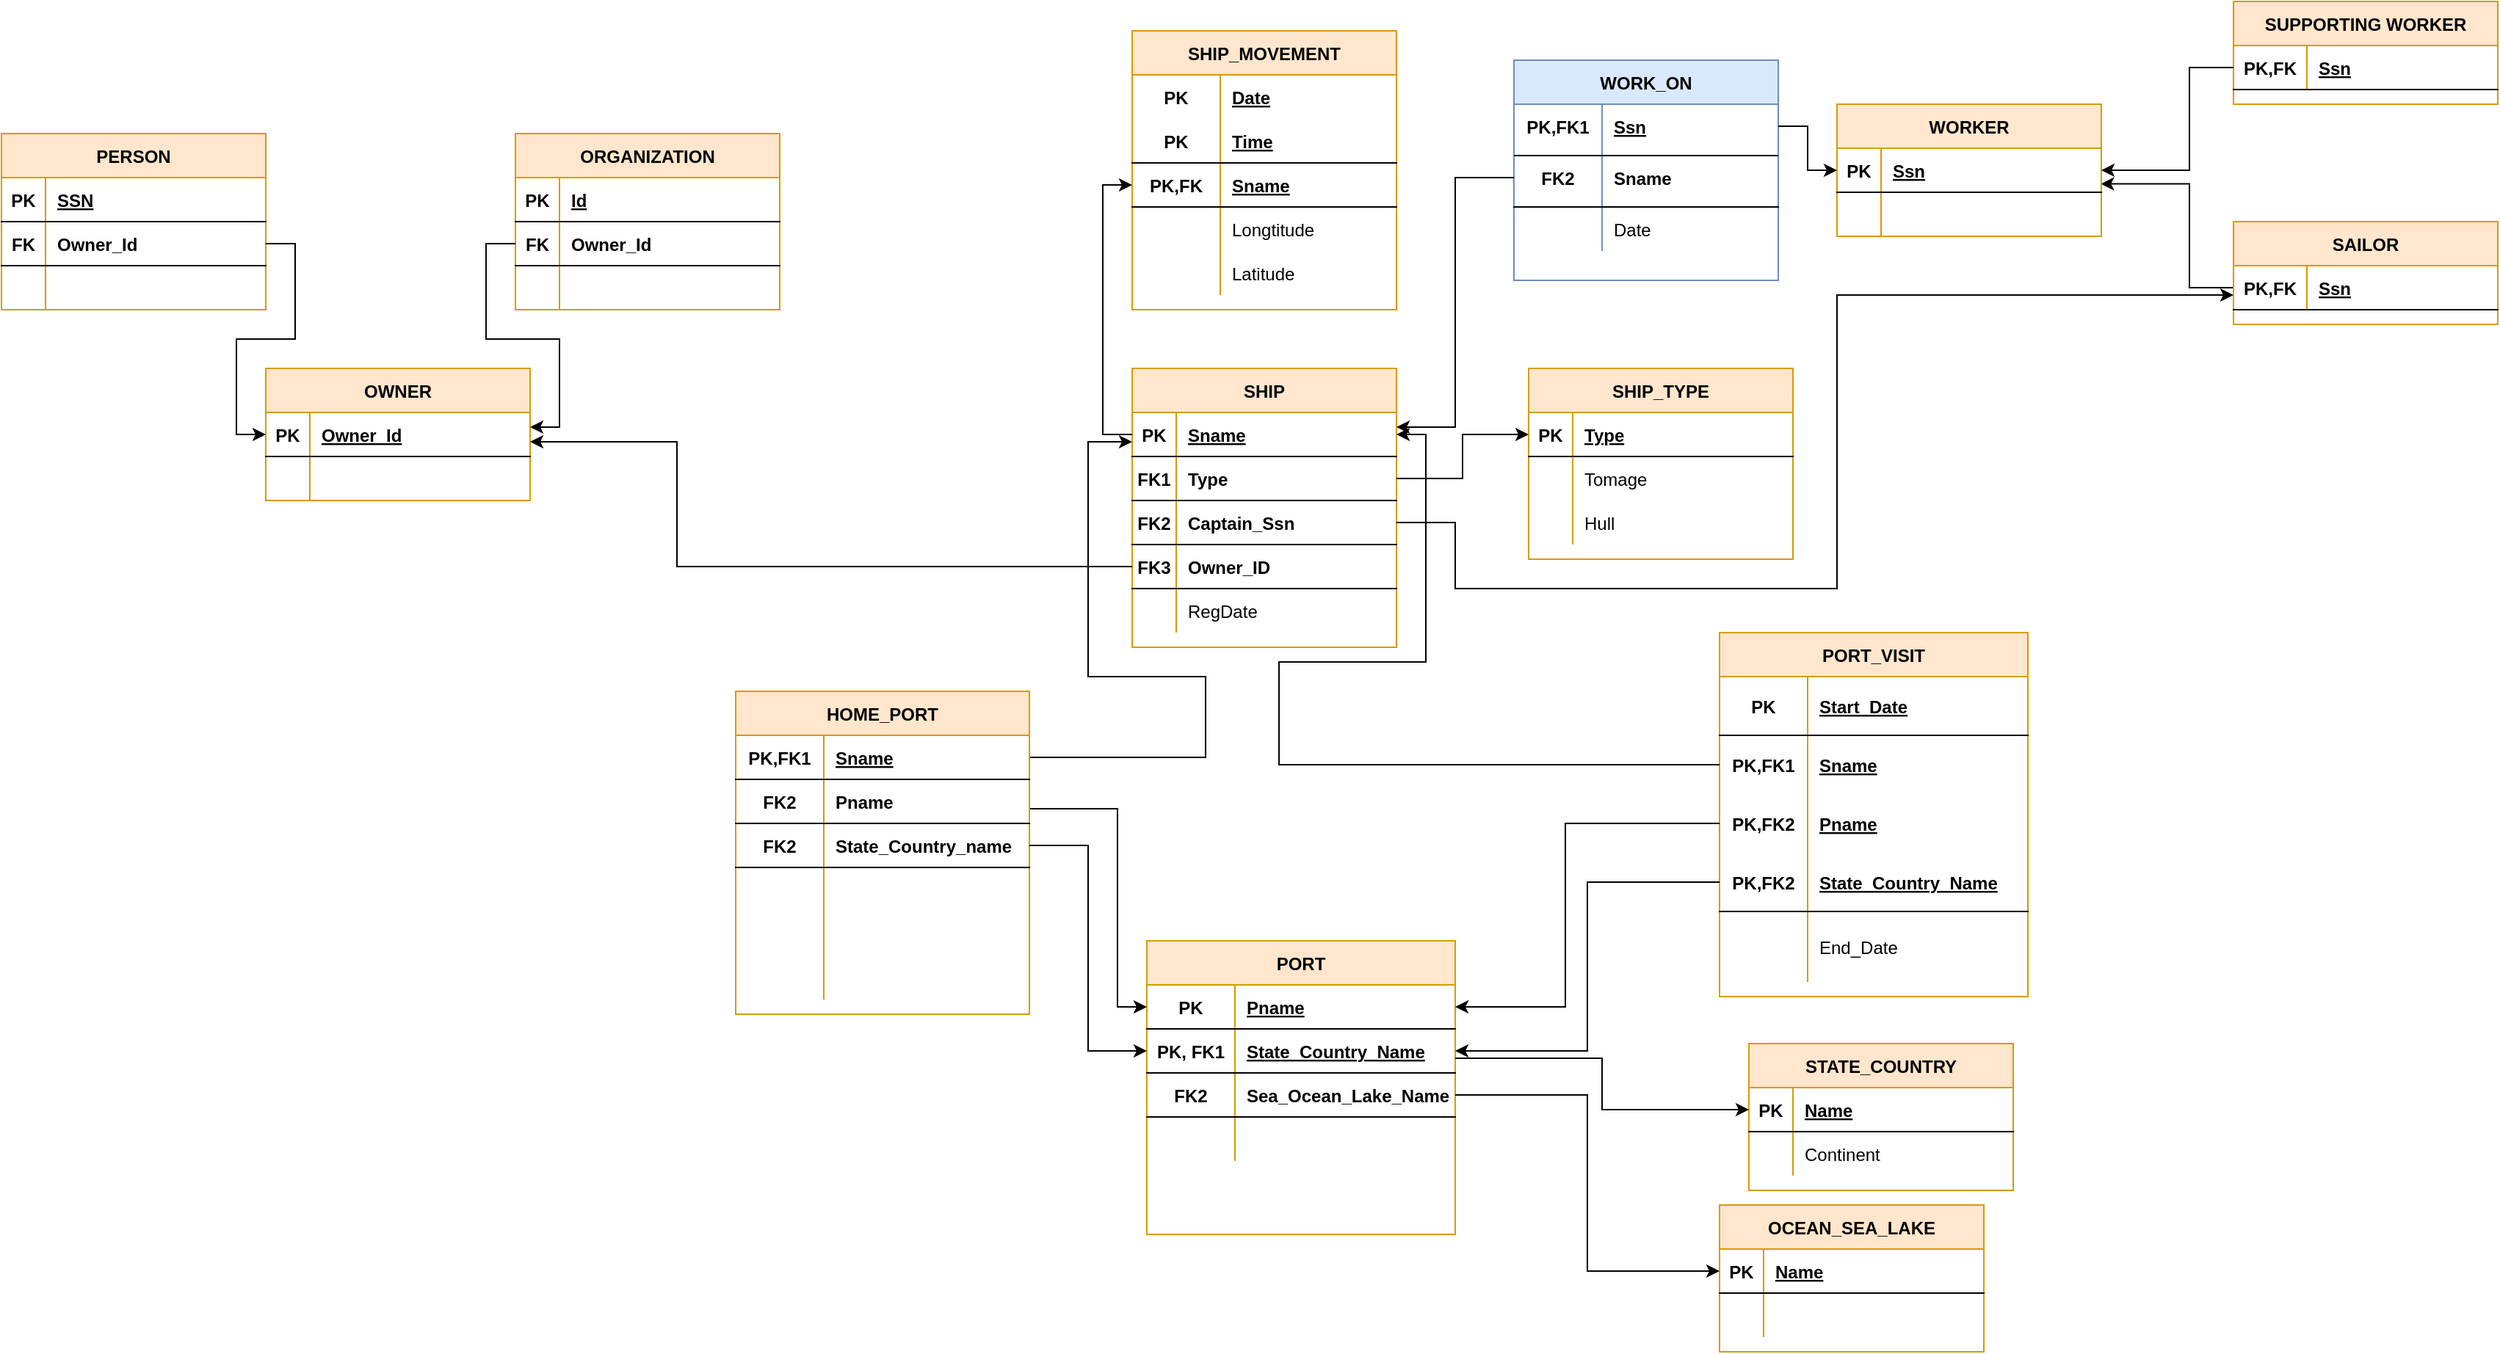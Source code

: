 <mxfile version="13.8.5" type="github"><diagram id="j_mO86L1QFFX1Vbh-4le" name="Page-1"><mxGraphModel dx="1240" dy="620" grid="1" gridSize="10" guides="1" tooltips="1" connect="1" arrows="1" fold="1" page="1" pageScale="1" pageWidth="850" pageHeight="1100" math="0" shadow="0"><root><mxCell id="0"/><mxCell id="1" parent="0"/><mxCell id="CV1WB34WiI57PPd_JMYw-1" value="PERSON" style="shape=table;startSize=30;container=1;collapsible=1;childLayout=tableLayout;fixedRows=1;rowLines=0;fontStyle=1;align=center;resizeLast=1;fillColor=#ffe6cc;strokeColor=#d79b00;" vertex="1" parent="1"><mxGeometry x="40" y="110" width="180" height="120" as="geometry"/></mxCell><mxCell id="CV1WB34WiI57PPd_JMYw-2" value="" style="shape=partialRectangle;collapsible=0;dropTarget=0;pointerEvents=0;fillColor=none;top=0;left=0;bottom=1;right=0;points=[[0,0.5],[1,0.5]];portConstraint=eastwest;" vertex="1" parent="CV1WB34WiI57PPd_JMYw-1"><mxGeometry y="30" width="180" height="30" as="geometry"/></mxCell><mxCell id="CV1WB34WiI57PPd_JMYw-3" value="PK" style="shape=partialRectangle;connectable=0;fillColor=none;top=0;left=0;bottom=0;right=0;fontStyle=1;overflow=hidden;" vertex="1" parent="CV1WB34WiI57PPd_JMYw-2"><mxGeometry width="30" height="30" as="geometry"/></mxCell><mxCell id="CV1WB34WiI57PPd_JMYw-4" value="SSN" style="shape=partialRectangle;connectable=0;fillColor=none;top=0;left=0;bottom=0;right=0;align=left;spacingLeft=6;fontStyle=5;overflow=hidden;" vertex="1" parent="CV1WB34WiI57PPd_JMYw-2"><mxGeometry x="30" width="150" height="30" as="geometry"/></mxCell><mxCell id="CV1WB34WiI57PPd_JMYw-5" value="" style="shape=partialRectangle;collapsible=0;dropTarget=0;pointerEvents=0;fillColor=none;top=0;left=0;bottom=1;right=0;points=[[0,0.5],[1,0.5]];portConstraint=eastwest;" vertex="1" parent="CV1WB34WiI57PPd_JMYw-1"><mxGeometry y="60" width="180" height="30" as="geometry"/></mxCell><mxCell id="CV1WB34WiI57PPd_JMYw-6" value="FK" style="shape=partialRectangle;connectable=0;fillColor=none;top=0;left=0;bottom=0;right=0;fontStyle=1;overflow=hidden;" vertex="1" parent="CV1WB34WiI57PPd_JMYw-5"><mxGeometry width="30" height="30" as="geometry"/></mxCell><mxCell id="CV1WB34WiI57PPd_JMYw-7" value="Owner_Id" style="shape=partialRectangle;connectable=0;fillColor=none;top=0;left=0;bottom=0;right=0;align=left;spacingLeft=6;fontStyle=1;overflow=hidden;" vertex="1" parent="CV1WB34WiI57PPd_JMYw-5"><mxGeometry x="30" width="150" height="30" as="geometry"/></mxCell><mxCell id="CV1WB34WiI57PPd_JMYw-8" value="" style="shape=partialRectangle;collapsible=0;dropTarget=0;pointerEvents=0;fillColor=none;top=0;left=0;bottom=0;right=0;points=[[0,0.5],[1,0.5]];portConstraint=eastwest;" vertex="1" parent="CV1WB34WiI57PPd_JMYw-1"><mxGeometry y="90" width="180" height="30" as="geometry"/></mxCell><mxCell id="CV1WB34WiI57PPd_JMYw-9" value="" style="shape=partialRectangle;connectable=0;fillColor=none;top=0;left=0;bottom=0;right=0;editable=1;overflow=hidden;" vertex="1" parent="CV1WB34WiI57PPd_JMYw-8"><mxGeometry width="30" height="30" as="geometry"/></mxCell><mxCell id="CV1WB34WiI57PPd_JMYw-10" value="" style="shape=partialRectangle;connectable=0;fillColor=none;top=0;left=0;bottom=0;right=0;align=left;spacingLeft=6;overflow=hidden;" vertex="1" parent="CV1WB34WiI57PPd_JMYw-8"><mxGeometry x="30" width="150" height="30" as="geometry"/></mxCell><mxCell id="CV1WB34WiI57PPd_JMYw-11" value="ORGANIZATION" style="shape=table;startSize=30;container=1;collapsible=1;childLayout=tableLayout;fixedRows=1;rowLines=0;fontStyle=1;align=center;resizeLast=1;fillColor=#ffe6cc;strokeColor=#d79b00;" vertex="1" parent="1"><mxGeometry x="390" y="110" width="180" height="120" as="geometry"/></mxCell><mxCell id="CV1WB34WiI57PPd_JMYw-12" value="" style="shape=partialRectangle;collapsible=0;dropTarget=0;pointerEvents=0;fillColor=none;top=0;left=0;bottom=1;right=0;points=[[0,0.5],[1,0.5]];portConstraint=eastwest;" vertex="1" parent="CV1WB34WiI57PPd_JMYw-11"><mxGeometry y="30" width="180" height="30" as="geometry"/></mxCell><mxCell id="CV1WB34WiI57PPd_JMYw-13" value="PK" style="shape=partialRectangle;connectable=0;fillColor=none;top=0;left=0;bottom=0;right=0;fontStyle=1;overflow=hidden;" vertex="1" parent="CV1WB34WiI57PPd_JMYw-12"><mxGeometry width="30" height="30" as="geometry"/></mxCell><mxCell id="CV1WB34WiI57PPd_JMYw-14" value="Id" style="shape=partialRectangle;connectable=0;fillColor=none;top=0;left=0;bottom=0;right=0;align=left;spacingLeft=6;fontStyle=5;overflow=hidden;" vertex="1" parent="CV1WB34WiI57PPd_JMYw-12"><mxGeometry x="30" width="150" height="30" as="geometry"/></mxCell><mxCell id="CV1WB34WiI57PPd_JMYw-15" value="" style="shape=partialRectangle;collapsible=0;dropTarget=0;pointerEvents=0;fillColor=none;top=0;left=0;bottom=1;right=0;points=[[0,0.5],[1,0.5]];portConstraint=eastwest;" vertex="1" parent="CV1WB34WiI57PPd_JMYw-11"><mxGeometry y="60" width="180" height="30" as="geometry"/></mxCell><mxCell id="CV1WB34WiI57PPd_JMYw-16" value="FK" style="shape=partialRectangle;connectable=0;fillColor=none;top=0;left=0;bottom=0;right=0;fontStyle=1;overflow=hidden;" vertex="1" parent="CV1WB34WiI57PPd_JMYw-15"><mxGeometry width="30" height="30" as="geometry"/></mxCell><mxCell id="CV1WB34WiI57PPd_JMYw-17" value="Owner_Id" style="shape=partialRectangle;connectable=0;fillColor=none;top=0;left=0;bottom=0;right=0;align=left;spacingLeft=6;fontStyle=1;overflow=hidden;" vertex="1" parent="CV1WB34WiI57PPd_JMYw-15"><mxGeometry x="30" width="150" height="30" as="geometry"/></mxCell><mxCell id="CV1WB34WiI57PPd_JMYw-18" value="" style="shape=partialRectangle;collapsible=0;dropTarget=0;pointerEvents=0;fillColor=none;top=0;left=0;bottom=0;right=0;points=[[0,0.5],[1,0.5]];portConstraint=eastwest;" vertex="1" parent="CV1WB34WiI57PPd_JMYw-11"><mxGeometry y="90" width="180" height="30" as="geometry"/></mxCell><mxCell id="CV1WB34WiI57PPd_JMYw-19" value="" style="shape=partialRectangle;connectable=0;fillColor=none;top=0;left=0;bottom=0;right=0;editable=1;overflow=hidden;" vertex="1" parent="CV1WB34WiI57PPd_JMYw-18"><mxGeometry width="30" height="30" as="geometry"/></mxCell><mxCell id="CV1WB34WiI57PPd_JMYw-20" value="" style="shape=partialRectangle;connectable=0;fillColor=none;top=0;left=0;bottom=0;right=0;align=left;spacingLeft=6;overflow=hidden;" vertex="1" parent="CV1WB34WiI57PPd_JMYw-18"><mxGeometry x="30" width="150" height="30" as="geometry"/></mxCell><mxCell id="CV1WB34WiI57PPd_JMYw-21" value="OWNER" style="shape=table;startSize=30;container=1;collapsible=1;childLayout=tableLayout;fixedRows=1;rowLines=0;fontStyle=1;align=center;resizeLast=1;fillColor=#ffe6cc;strokeColor=#d79b00;" vertex="1" parent="1"><mxGeometry x="220" y="270" width="180" height="90" as="geometry"><mxRectangle x="50" y="240" width="80" height="30" as="alternateBounds"/></mxGeometry></mxCell><mxCell id="CV1WB34WiI57PPd_JMYw-22" value="" style="shape=partialRectangle;collapsible=0;dropTarget=0;pointerEvents=0;fillColor=none;top=0;left=0;bottom=1;right=0;points=[[0,0.5],[1,0.5]];portConstraint=eastwest;" vertex="1" parent="CV1WB34WiI57PPd_JMYw-21"><mxGeometry y="30" width="180" height="30" as="geometry"/></mxCell><mxCell id="CV1WB34WiI57PPd_JMYw-23" value="PK" style="shape=partialRectangle;connectable=0;fillColor=none;top=0;left=0;bottom=0;right=0;fontStyle=1;overflow=hidden;" vertex="1" parent="CV1WB34WiI57PPd_JMYw-22"><mxGeometry width="30" height="30" as="geometry"/></mxCell><mxCell id="CV1WB34WiI57PPd_JMYw-24" value="Owner_Id" style="shape=partialRectangle;connectable=0;fillColor=none;top=0;left=0;bottom=0;right=0;align=left;spacingLeft=6;fontStyle=5;overflow=hidden;" vertex="1" parent="CV1WB34WiI57PPd_JMYw-22"><mxGeometry x="30" width="150" height="30" as="geometry"/></mxCell><mxCell id="CV1WB34WiI57PPd_JMYw-25" value="" style="shape=partialRectangle;collapsible=0;dropTarget=0;pointerEvents=0;fillColor=none;top=0;left=0;bottom=0;right=0;points=[[0,0.5],[1,0.5]];portConstraint=eastwest;" vertex="1" parent="CV1WB34WiI57PPd_JMYw-21"><mxGeometry y="60" width="180" height="30" as="geometry"/></mxCell><mxCell id="CV1WB34WiI57PPd_JMYw-26" value="" style="shape=partialRectangle;connectable=0;fillColor=none;top=0;left=0;bottom=0;right=0;editable=1;overflow=hidden;" vertex="1" parent="CV1WB34WiI57PPd_JMYw-25"><mxGeometry width="30" height="30" as="geometry"/></mxCell><mxCell id="CV1WB34WiI57PPd_JMYw-27" value="" style="shape=partialRectangle;connectable=0;fillColor=none;top=0;left=0;bottom=0;right=0;align=left;spacingLeft=6;overflow=hidden;" vertex="1" parent="CV1WB34WiI57PPd_JMYw-25"><mxGeometry x="30" width="150" height="30" as="geometry"/></mxCell><mxCell id="CV1WB34WiI57PPd_JMYw-38" value="SHIP" style="shape=table;startSize=30;container=1;collapsible=1;childLayout=tableLayout;fixedRows=1;rowLines=0;fontStyle=1;align=center;resizeLast=1;strokeColor=#d79b00;fillColor=#ffe6cc;" vertex="1" parent="1"><mxGeometry x="810" y="270" width="180" height="190" as="geometry"/></mxCell><mxCell id="CV1WB34WiI57PPd_JMYw-39" value="" style="shape=partialRectangle;collapsible=0;dropTarget=0;pointerEvents=0;fillColor=none;top=0;left=0;bottom=1;right=0;points=[[0,0.5],[1,0.5]];portConstraint=eastwest;" vertex="1" parent="CV1WB34WiI57PPd_JMYw-38"><mxGeometry y="30" width="180" height="30" as="geometry"/></mxCell><mxCell id="CV1WB34WiI57PPd_JMYw-40" value="PK" style="shape=partialRectangle;connectable=0;fillColor=none;top=0;left=0;bottom=0;right=0;fontStyle=1;overflow=hidden;" vertex="1" parent="CV1WB34WiI57PPd_JMYw-39"><mxGeometry width="30" height="30" as="geometry"/></mxCell><mxCell id="CV1WB34WiI57PPd_JMYw-41" value="Sname" style="shape=partialRectangle;connectable=0;fillColor=none;top=0;left=0;bottom=0;right=0;align=left;spacingLeft=6;fontStyle=5;overflow=hidden;" vertex="1" parent="CV1WB34WiI57PPd_JMYw-39"><mxGeometry x="30" width="150" height="30" as="geometry"/></mxCell><mxCell id="CV1WB34WiI57PPd_JMYw-42" value="" style="shape=partialRectangle;collapsible=0;dropTarget=0;pointerEvents=0;fillColor=none;top=0;left=0;bottom=1;right=0;points=[[0,0.5],[1,0.5]];portConstraint=eastwest;" vertex="1" parent="CV1WB34WiI57PPd_JMYw-38"><mxGeometry y="60" width="180" height="30" as="geometry"/></mxCell><mxCell id="CV1WB34WiI57PPd_JMYw-43" value="FK1" style="shape=partialRectangle;connectable=0;fillColor=none;top=0;left=0;bottom=0;right=0;fontStyle=1;overflow=hidden;" vertex="1" parent="CV1WB34WiI57PPd_JMYw-42"><mxGeometry width="30" height="30" as="geometry"/></mxCell><mxCell id="CV1WB34WiI57PPd_JMYw-44" value="Type" style="shape=partialRectangle;connectable=0;fillColor=none;top=0;left=0;bottom=0;right=0;align=left;spacingLeft=6;fontStyle=1;overflow=hidden;" vertex="1" parent="CV1WB34WiI57PPd_JMYw-42"><mxGeometry x="30" width="150" height="30" as="geometry"/></mxCell><mxCell id="CV1WB34WiI57PPd_JMYw-45" value="" style="shape=partialRectangle;collapsible=0;dropTarget=0;pointerEvents=0;fillColor=none;top=0;left=0;bottom=1;right=0;points=[[0,0.5],[1,0.5]];portConstraint=eastwest;" vertex="1" parent="CV1WB34WiI57PPd_JMYw-38"><mxGeometry y="90" width="180" height="30" as="geometry"/></mxCell><mxCell id="CV1WB34WiI57PPd_JMYw-46" value="FK2" style="shape=partialRectangle;connectable=0;fillColor=none;top=0;left=0;bottom=0;right=0;fontStyle=1;overflow=hidden;" vertex="1" parent="CV1WB34WiI57PPd_JMYw-45"><mxGeometry width="30" height="30" as="geometry"/></mxCell><mxCell id="CV1WB34WiI57PPd_JMYw-47" value="Captain_Ssn" style="shape=partialRectangle;connectable=0;fillColor=none;top=0;left=0;bottom=0;right=0;align=left;spacingLeft=6;fontStyle=1;overflow=hidden;" vertex="1" parent="CV1WB34WiI57PPd_JMYw-45"><mxGeometry x="30" width="150" height="30" as="geometry"/></mxCell><mxCell id="CV1WB34WiI57PPd_JMYw-186" value="" style="shape=partialRectangle;collapsible=0;dropTarget=0;pointerEvents=0;fillColor=none;top=0;left=0;bottom=1;right=0;points=[[0,0.5],[1,0.5]];portConstraint=eastwest;" vertex="1" parent="CV1WB34WiI57PPd_JMYw-38"><mxGeometry y="120" width="180" height="30" as="geometry"/></mxCell><mxCell id="CV1WB34WiI57PPd_JMYw-187" value="FK3" style="shape=partialRectangle;connectable=0;fillColor=none;top=0;left=0;bottom=0;right=0;fontStyle=1;overflow=hidden;" vertex="1" parent="CV1WB34WiI57PPd_JMYw-186"><mxGeometry width="30" height="30" as="geometry"/></mxCell><mxCell id="CV1WB34WiI57PPd_JMYw-188" value="Owner_ID" style="shape=partialRectangle;connectable=0;fillColor=none;top=0;left=0;bottom=0;right=0;align=left;spacingLeft=6;fontStyle=1;overflow=hidden;" vertex="1" parent="CV1WB34WiI57PPd_JMYw-186"><mxGeometry x="30" width="150" height="30" as="geometry"/></mxCell><mxCell id="CV1WB34WiI57PPd_JMYw-35" value="" style="shape=partialRectangle;collapsible=0;dropTarget=0;pointerEvents=0;fillColor=none;top=0;left=0;bottom=0;right=0;points=[[0,0.5],[1,0.5]];portConstraint=eastwest;" vertex="1" parent="CV1WB34WiI57PPd_JMYw-38"><mxGeometry y="150" width="180" height="30" as="geometry"/></mxCell><mxCell id="CV1WB34WiI57PPd_JMYw-36" value="" style="shape=partialRectangle;connectable=0;fillColor=none;top=0;left=0;bottom=0;right=0;editable=1;overflow=hidden;" vertex="1" parent="CV1WB34WiI57PPd_JMYw-35"><mxGeometry width="30" height="30" as="geometry"/></mxCell><mxCell id="CV1WB34WiI57PPd_JMYw-37" value="RegDate" style="shape=partialRectangle;connectable=0;fillColor=none;top=0;left=0;bottom=0;right=0;align=left;spacingLeft=6;overflow=hidden;" vertex="1" parent="CV1WB34WiI57PPd_JMYw-35"><mxGeometry x="30" width="150" height="30" as="geometry"/></mxCell><mxCell id="CV1WB34WiI57PPd_JMYw-51" value="SHIP_MOVEMENT" style="shape=table;startSize=30;container=1;collapsible=1;childLayout=tableLayout;fixedRows=1;rowLines=0;fontStyle=1;align=center;resizeLast=1;strokeColor=#d79b00;fillColor=#ffe6cc;" vertex="1" parent="1"><mxGeometry x="810" y="40" width="180" height="190" as="geometry"/></mxCell><mxCell id="CV1WB34WiI57PPd_JMYw-52" value="" style="shape=partialRectangle;collapsible=0;dropTarget=0;pointerEvents=0;fillColor=none;top=0;left=0;bottom=0;right=0;points=[[0,0.5],[1,0.5]];portConstraint=eastwest;" vertex="1" parent="CV1WB34WiI57PPd_JMYw-51"><mxGeometry y="30" width="180" height="30" as="geometry"/></mxCell><mxCell id="CV1WB34WiI57PPd_JMYw-53" value="PK" style="shape=partialRectangle;connectable=0;fillColor=none;top=0;left=0;bottom=0;right=0;fontStyle=1;overflow=hidden;" vertex="1" parent="CV1WB34WiI57PPd_JMYw-52"><mxGeometry width="60" height="30" as="geometry"/></mxCell><mxCell id="CV1WB34WiI57PPd_JMYw-54" value="Date" style="shape=partialRectangle;connectable=0;fillColor=none;top=0;left=0;bottom=0;right=0;align=left;spacingLeft=6;fontStyle=5;overflow=hidden;" vertex="1" parent="CV1WB34WiI57PPd_JMYw-52"><mxGeometry x="60" width="120" height="30" as="geometry"/></mxCell><mxCell id="CV1WB34WiI57PPd_JMYw-55" value="" style="shape=partialRectangle;collapsible=0;dropTarget=0;pointerEvents=0;fillColor=none;top=0;left=0;bottom=1;right=0;points=[[0,0.5],[1,0.5]];portConstraint=eastwest;" vertex="1" parent="CV1WB34WiI57PPd_JMYw-51"><mxGeometry y="60" width="180" height="30" as="geometry"/></mxCell><mxCell id="CV1WB34WiI57PPd_JMYw-56" value="PK" style="shape=partialRectangle;connectable=0;fillColor=none;top=0;left=0;bottom=0;right=0;fontStyle=1;overflow=hidden;" vertex="1" parent="CV1WB34WiI57PPd_JMYw-55"><mxGeometry width="60" height="30" as="geometry"/></mxCell><mxCell id="CV1WB34WiI57PPd_JMYw-57" value="Time" style="shape=partialRectangle;connectable=0;fillColor=none;top=0;left=0;bottom=0;right=0;align=left;spacingLeft=6;fontStyle=5;overflow=hidden;" vertex="1" parent="CV1WB34WiI57PPd_JMYw-55"><mxGeometry x="60" width="120" height="30" as="geometry"/></mxCell><mxCell id="CV1WB34WiI57PPd_JMYw-178" value="" style="shape=partialRectangle;collapsible=0;dropTarget=0;pointerEvents=0;fillColor=none;top=0;left=0;bottom=1;right=0;points=[[0,0.5],[1,0.5]];portConstraint=eastwest;" vertex="1" parent="CV1WB34WiI57PPd_JMYw-51"><mxGeometry y="90" width="180" height="30" as="geometry"/></mxCell><mxCell id="CV1WB34WiI57PPd_JMYw-179" value="PK,FK" style="shape=partialRectangle;connectable=0;fillColor=none;top=0;left=0;bottom=0;right=0;fontStyle=1;overflow=hidden;" vertex="1" parent="CV1WB34WiI57PPd_JMYw-178"><mxGeometry width="60" height="30" as="geometry"/></mxCell><mxCell id="CV1WB34WiI57PPd_JMYw-180" value="Sname" style="shape=partialRectangle;connectable=0;fillColor=none;top=0;left=0;bottom=0;right=0;align=left;spacingLeft=6;fontStyle=5;overflow=hidden;" vertex="1" parent="CV1WB34WiI57PPd_JMYw-178"><mxGeometry x="60" width="120" height="30" as="geometry"/></mxCell><mxCell id="CV1WB34WiI57PPd_JMYw-58" value="" style="shape=partialRectangle;collapsible=0;dropTarget=0;pointerEvents=0;fillColor=none;top=0;left=0;bottom=0;right=0;points=[[0,0.5],[1,0.5]];portConstraint=eastwest;" vertex="1" parent="CV1WB34WiI57PPd_JMYw-51"><mxGeometry y="120" width="180" height="30" as="geometry"/></mxCell><mxCell id="CV1WB34WiI57PPd_JMYw-59" value="" style="shape=partialRectangle;connectable=0;fillColor=none;top=0;left=0;bottom=0;right=0;editable=1;overflow=hidden;" vertex="1" parent="CV1WB34WiI57PPd_JMYw-58"><mxGeometry width="60" height="30" as="geometry"/></mxCell><mxCell id="CV1WB34WiI57PPd_JMYw-60" value="Longtitude" style="shape=partialRectangle;connectable=0;fillColor=none;top=0;left=0;bottom=0;right=0;align=left;spacingLeft=6;overflow=hidden;" vertex="1" parent="CV1WB34WiI57PPd_JMYw-58"><mxGeometry x="60" width="120" height="30" as="geometry"/></mxCell><mxCell id="CV1WB34WiI57PPd_JMYw-61" value="" style="shape=partialRectangle;collapsible=0;dropTarget=0;pointerEvents=0;fillColor=none;top=0;left=0;bottom=0;right=0;points=[[0,0.5],[1,0.5]];portConstraint=eastwest;" vertex="1" parent="CV1WB34WiI57PPd_JMYw-51"><mxGeometry y="150" width="180" height="30" as="geometry"/></mxCell><mxCell id="CV1WB34WiI57PPd_JMYw-62" value="" style="shape=partialRectangle;connectable=0;fillColor=none;top=0;left=0;bottom=0;right=0;editable=1;overflow=hidden;" vertex="1" parent="CV1WB34WiI57PPd_JMYw-61"><mxGeometry width="60" height="30" as="geometry"/></mxCell><mxCell id="CV1WB34WiI57PPd_JMYw-63" value="Latitude" style="shape=partialRectangle;connectable=0;fillColor=none;top=0;left=0;bottom=0;right=0;align=left;spacingLeft=6;overflow=hidden;" vertex="1" parent="CV1WB34WiI57PPd_JMYw-61"><mxGeometry x="60" width="120" height="30" as="geometry"/></mxCell><mxCell id="CV1WB34WiI57PPd_JMYw-64" value="WORK_ON" style="shape=table;startSize=30;container=1;collapsible=1;childLayout=tableLayout;fixedRows=1;rowLines=0;fontStyle=1;align=center;resizeLast=1;strokeColor=#6c8ebf;fillColor=#dae8fc;" vertex="1" parent="1"><mxGeometry x="1070" y="60" width="180" height="150" as="geometry"/></mxCell><mxCell id="CV1WB34WiI57PPd_JMYw-65" value="" style="shape=partialRectangle;collapsible=0;dropTarget=0;pointerEvents=0;fillColor=none;top=0;left=0;bottom=0;right=0;points=[[0,0.5],[1,0.5]];portConstraint=eastwest;" vertex="1" parent="CV1WB34WiI57PPd_JMYw-64"><mxGeometry y="30" width="180" height="30" as="geometry"/></mxCell><mxCell id="CV1WB34WiI57PPd_JMYw-66" value="PK,FK1" style="shape=partialRectangle;connectable=0;fillColor=none;top=0;left=0;bottom=0;right=0;fontStyle=1;overflow=hidden;" vertex="1" parent="CV1WB34WiI57PPd_JMYw-65"><mxGeometry width="60" height="30" as="geometry"/></mxCell><mxCell id="CV1WB34WiI57PPd_JMYw-67" value="Ssn" style="shape=partialRectangle;connectable=0;fillColor=none;top=0;left=0;bottom=0;right=0;align=left;spacingLeft=6;fontStyle=5;overflow=hidden;" vertex="1" parent="CV1WB34WiI57PPd_JMYw-65"><mxGeometry x="60" width="120" height="30" as="geometry"/></mxCell><mxCell id="CV1WB34WiI57PPd_JMYw-68" value="" style="shape=partialRectangle;collapsible=0;dropTarget=0;pointerEvents=0;fillColor=none;top=0;left=0;bottom=1;right=0;points=[[0,0.5],[1,0.5]];portConstraint=eastwest;" vertex="1" parent="CV1WB34WiI57PPd_JMYw-64"><mxGeometry y="60" width="180" height="40" as="geometry"/></mxCell><mxCell id="CV1WB34WiI57PPd_JMYw-69" value="FK2" style="shape=partialRectangle;connectable=0;fillColor=none;top=0;left=0;bottom=0;right=0;fontStyle=1;overflow=hidden;" vertex="1" parent="CV1WB34WiI57PPd_JMYw-68"><mxGeometry width="60" height="40" as="geometry"/></mxCell><mxCell id="CV1WB34WiI57PPd_JMYw-70" value="Sname" style="shape=partialRectangle;connectable=0;fillColor=none;top=0;left=0;bottom=0;right=0;align=left;spacingLeft=6;fontStyle=1;overflow=hidden;" vertex="1" parent="CV1WB34WiI57PPd_JMYw-68"><mxGeometry x="60" width="120" height="40" as="geometry"/></mxCell><mxCell id="CV1WB34WiI57PPd_JMYw-71" value="" style="shape=partialRectangle;collapsible=0;dropTarget=0;pointerEvents=0;fillColor=none;top=0;left=0;bottom=0;right=0;points=[[0,0.5],[1,0.5]];portConstraint=eastwest;" vertex="1" parent="CV1WB34WiI57PPd_JMYw-64"><mxGeometry y="100" width="180" height="30" as="geometry"/></mxCell><mxCell id="CV1WB34WiI57PPd_JMYw-72" value="" style="shape=partialRectangle;connectable=0;fillColor=none;top=0;left=0;bottom=0;right=0;editable=1;overflow=hidden;" vertex="1" parent="CV1WB34WiI57PPd_JMYw-71"><mxGeometry width="60" height="30" as="geometry"/></mxCell><mxCell id="CV1WB34WiI57PPd_JMYw-73" value="Date" style="shape=partialRectangle;connectable=0;fillColor=none;top=0;left=0;bottom=0;right=0;align=left;spacingLeft=6;overflow=hidden;" vertex="1" parent="CV1WB34WiI57PPd_JMYw-71"><mxGeometry x="60" width="120" height="30" as="geometry"/></mxCell><mxCell id="CV1WB34WiI57PPd_JMYw-91" value="SHIP_TYPE" style="shape=table;startSize=30;container=1;collapsible=1;childLayout=tableLayout;fixedRows=1;rowLines=0;fontStyle=1;align=center;resizeLast=1;strokeColor=#d79b00;fillColor=#ffe6cc;" vertex="1" parent="1"><mxGeometry x="1080" y="270" width="180" height="130" as="geometry"/></mxCell><mxCell id="CV1WB34WiI57PPd_JMYw-92" value="" style="shape=partialRectangle;collapsible=0;dropTarget=0;pointerEvents=0;fillColor=none;top=0;left=0;bottom=1;right=0;points=[[0,0.5],[1,0.5]];portConstraint=eastwest;" vertex="1" parent="CV1WB34WiI57PPd_JMYw-91"><mxGeometry y="30" width="180" height="30" as="geometry"/></mxCell><mxCell id="CV1WB34WiI57PPd_JMYw-93" value="PK" style="shape=partialRectangle;connectable=0;fillColor=none;top=0;left=0;bottom=0;right=0;fontStyle=1;overflow=hidden;" vertex="1" parent="CV1WB34WiI57PPd_JMYw-92"><mxGeometry width="30" height="30" as="geometry"/></mxCell><mxCell id="CV1WB34WiI57PPd_JMYw-94" value="Type" style="shape=partialRectangle;connectable=0;fillColor=none;top=0;left=0;bottom=0;right=0;align=left;spacingLeft=6;fontStyle=5;overflow=hidden;" vertex="1" parent="CV1WB34WiI57PPd_JMYw-92"><mxGeometry x="30" width="150" height="30" as="geometry"/></mxCell><mxCell id="CV1WB34WiI57PPd_JMYw-95" value="" style="shape=partialRectangle;collapsible=0;dropTarget=0;pointerEvents=0;fillColor=none;top=0;left=0;bottom=0;right=0;points=[[0,0.5],[1,0.5]];portConstraint=eastwest;" vertex="1" parent="CV1WB34WiI57PPd_JMYw-91"><mxGeometry y="60" width="180" height="30" as="geometry"/></mxCell><mxCell id="CV1WB34WiI57PPd_JMYw-96" value="" style="shape=partialRectangle;connectable=0;fillColor=none;top=0;left=0;bottom=0;right=0;editable=1;overflow=hidden;" vertex="1" parent="CV1WB34WiI57PPd_JMYw-95"><mxGeometry width="30" height="30" as="geometry"/></mxCell><mxCell id="CV1WB34WiI57PPd_JMYw-97" value="Tomage" style="shape=partialRectangle;connectable=0;fillColor=none;top=0;left=0;bottom=0;right=0;align=left;spacingLeft=6;overflow=hidden;" vertex="1" parent="CV1WB34WiI57PPd_JMYw-95"><mxGeometry x="30" width="150" height="30" as="geometry"/></mxCell><mxCell id="CV1WB34WiI57PPd_JMYw-98" value="" style="shape=partialRectangle;collapsible=0;dropTarget=0;pointerEvents=0;fillColor=none;top=0;left=0;bottom=0;right=0;points=[[0,0.5],[1,0.5]];portConstraint=eastwest;" vertex="1" parent="CV1WB34WiI57PPd_JMYw-91"><mxGeometry y="90" width="180" height="30" as="geometry"/></mxCell><mxCell id="CV1WB34WiI57PPd_JMYw-99" value="" style="shape=partialRectangle;connectable=0;fillColor=none;top=0;left=0;bottom=0;right=0;editable=1;overflow=hidden;" vertex="1" parent="CV1WB34WiI57PPd_JMYw-98"><mxGeometry width="30" height="30" as="geometry"/></mxCell><mxCell id="CV1WB34WiI57PPd_JMYw-100" value="Hull" style="shape=partialRectangle;connectable=0;fillColor=none;top=0;left=0;bottom=0;right=0;align=left;spacingLeft=6;overflow=hidden;" vertex="1" parent="CV1WB34WiI57PPd_JMYw-98"><mxGeometry x="30" width="150" height="30" as="geometry"/></mxCell><mxCell id="CV1WB34WiI57PPd_JMYw-101" value="SUPPORTING WORKER" style="shape=table;startSize=30;container=1;collapsible=1;childLayout=tableLayout;fixedRows=1;rowLines=0;fontStyle=1;align=center;resizeLast=1;strokeColor=#d79b00;fillColor=#ffe6cc;" vertex="1" parent="1"><mxGeometry x="1560" y="20" width="180" height="70" as="geometry"/></mxCell><mxCell id="CV1WB34WiI57PPd_JMYw-102" value="" style="shape=partialRectangle;collapsible=0;dropTarget=0;pointerEvents=0;fillColor=none;top=0;left=0;bottom=1;right=0;points=[[0,0.5],[1,0.5]];portConstraint=eastwest;" vertex="1" parent="CV1WB34WiI57PPd_JMYw-101"><mxGeometry y="30" width="180" height="30" as="geometry"/></mxCell><mxCell id="CV1WB34WiI57PPd_JMYw-103" value="PK,FK" style="shape=partialRectangle;connectable=0;fillColor=none;top=0;left=0;bottom=0;right=0;fontStyle=1;overflow=hidden;" vertex="1" parent="CV1WB34WiI57PPd_JMYw-102"><mxGeometry width="50" height="30" as="geometry"/></mxCell><mxCell id="CV1WB34WiI57PPd_JMYw-104" value="Ssn" style="shape=partialRectangle;connectable=0;fillColor=none;top=0;left=0;bottom=0;right=0;align=left;spacingLeft=6;fontStyle=5;overflow=hidden;" vertex="1" parent="CV1WB34WiI57PPd_JMYw-102"><mxGeometry x="50" width="130" height="30" as="geometry"/></mxCell><mxCell id="CV1WB34WiI57PPd_JMYw-105" value="PORT" style="shape=table;startSize=30;container=1;collapsible=1;childLayout=tableLayout;fixedRows=1;rowLines=0;fontStyle=1;align=center;resizeLast=1;strokeColor=#d79b00;fillColor=#ffe6cc;" vertex="1" parent="1"><mxGeometry x="820" y="660" width="210" height="200" as="geometry"/></mxCell><mxCell id="CV1WB34WiI57PPd_JMYw-106" value="" style="shape=partialRectangle;collapsible=0;dropTarget=0;pointerEvents=0;fillColor=none;top=0;left=0;bottom=1;right=0;points=[[0,0.5],[1,0.5]];portConstraint=eastwest;" vertex="1" parent="CV1WB34WiI57PPd_JMYw-105"><mxGeometry y="30" width="210" height="30" as="geometry"/></mxCell><mxCell id="CV1WB34WiI57PPd_JMYw-107" value="PK" style="shape=partialRectangle;connectable=0;fillColor=none;top=0;left=0;bottom=0;right=0;fontStyle=1;overflow=hidden;" vertex="1" parent="CV1WB34WiI57PPd_JMYw-106"><mxGeometry width="60" height="30" as="geometry"/></mxCell><mxCell id="CV1WB34WiI57PPd_JMYw-108" value="Pname" style="shape=partialRectangle;connectable=0;fillColor=none;top=0;left=0;bottom=0;right=0;align=left;spacingLeft=6;fontStyle=5;overflow=hidden;" vertex="1" parent="CV1WB34WiI57PPd_JMYw-106"><mxGeometry x="60" width="150" height="30" as="geometry"/></mxCell><mxCell id="CV1WB34WiI57PPd_JMYw-109" value="" style="shape=partialRectangle;collapsible=0;dropTarget=0;pointerEvents=0;fillColor=none;top=0;left=0;bottom=1;right=0;points=[[0,0.5],[1,0.5]];portConstraint=eastwest;" vertex="1" parent="CV1WB34WiI57PPd_JMYw-105"><mxGeometry y="60" width="210" height="30" as="geometry"/></mxCell><mxCell id="CV1WB34WiI57PPd_JMYw-110" value="PK, FK1" style="shape=partialRectangle;connectable=0;fillColor=none;top=0;left=0;bottom=0;right=0;fontStyle=1;overflow=hidden;" vertex="1" parent="CV1WB34WiI57PPd_JMYw-109"><mxGeometry width="60" height="30" as="geometry"/></mxCell><mxCell id="CV1WB34WiI57PPd_JMYw-111" value="State_Country_Name" style="shape=partialRectangle;connectable=0;fillColor=none;top=0;left=0;bottom=0;right=0;align=left;spacingLeft=6;fontStyle=5;overflow=hidden;" vertex="1" parent="CV1WB34WiI57PPd_JMYw-109"><mxGeometry x="60" width="150" height="30" as="geometry"/></mxCell><mxCell id="CV1WB34WiI57PPd_JMYw-112" value="" style="shape=partialRectangle;collapsible=0;dropTarget=0;pointerEvents=0;fillColor=none;top=0;left=0;bottom=1;right=0;points=[[0,0.5],[1,0.5]];portConstraint=eastwest;" vertex="1" parent="CV1WB34WiI57PPd_JMYw-105"><mxGeometry y="90" width="210" height="30" as="geometry"/></mxCell><mxCell id="CV1WB34WiI57PPd_JMYw-113" value="FK2" style="shape=partialRectangle;connectable=0;fillColor=none;top=0;left=0;bottom=0;right=0;fontStyle=1;overflow=hidden;" vertex="1" parent="CV1WB34WiI57PPd_JMYw-112"><mxGeometry width="60" height="30" as="geometry"/></mxCell><mxCell id="CV1WB34WiI57PPd_JMYw-114" value="Sea_Ocean_Lake_Name" style="shape=partialRectangle;connectable=0;fillColor=none;top=0;left=0;bottom=0;right=0;align=left;spacingLeft=6;fontStyle=1;overflow=hidden;" vertex="1" parent="CV1WB34WiI57PPd_JMYw-112"><mxGeometry x="60" width="150" height="30" as="geometry"/></mxCell><mxCell id="CV1WB34WiI57PPd_JMYw-115" value="" style="shape=partialRectangle;collapsible=0;dropTarget=0;pointerEvents=0;fillColor=none;top=0;left=0;bottom=0;right=0;points=[[0,0.5],[1,0.5]];portConstraint=eastwest;" vertex="1" parent="CV1WB34WiI57PPd_JMYw-105"><mxGeometry y="120" width="210" height="30" as="geometry"/></mxCell><mxCell id="CV1WB34WiI57PPd_JMYw-116" value="" style="shape=partialRectangle;connectable=0;fillColor=none;top=0;left=0;bottom=0;right=0;editable=1;overflow=hidden;" vertex="1" parent="CV1WB34WiI57PPd_JMYw-115"><mxGeometry width="60" height="30" as="geometry"/></mxCell><mxCell id="CV1WB34WiI57PPd_JMYw-117" value="" style="shape=partialRectangle;connectable=0;fillColor=none;top=0;left=0;bottom=0;right=0;align=left;spacingLeft=6;overflow=hidden;" vertex="1" parent="CV1WB34WiI57PPd_JMYw-115"><mxGeometry x="60" width="150" height="30" as="geometry"/></mxCell><mxCell id="CV1WB34WiI57PPd_JMYw-118" value="PORT_VISIT" style="shape=table;startSize=30;container=1;collapsible=1;childLayout=tableLayout;fixedRows=1;rowLines=0;fontStyle=1;align=center;resizeLast=1;strokeColor=#d79b00;fillColor=#ffe6cc;" vertex="1" parent="1"><mxGeometry x="1210" y="450" width="210" height="248" as="geometry"/></mxCell><mxCell id="CV1WB34WiI57PPd_JMYw-119" value="" style="shape=partialRectangle;collapsible=0;dropTarget=0;pointerEvents=0;fillColor=none;top=0;left=0;bottom=1;right=0;points=[[0,0.5],[1,0.5]];portConstraint=eastwest;" vertex="1" parent="CV1WB34WiI57PPd_JMYw-118"><mxGeometry y="30" width="210" height="40" as="geometry"/></mxCell><mxCell id="CV1WB34WiI57PPd_JMYw-120" value="PK" style="shape=partialRectangle;connectable=0;fillColor=none;top=0;left=0;bottom=0;right=0;fontStyle=1;overflow=hidden;" vertex="1" parent="CV1WB34WiI57PPd_JMYw-119"><mxGeometry width="60" height="40" as="geometry"/></mxCell><mxCell id="CV1WB34WiI57PPd_JMYw-121" value="Start_Date" style="shape=partialRectangle;connectable=0;fillColor=none;top=0;left=0;bottom=0;right=0;align=left;spacingLeft=6;fontStyle=5;overflow=hidden;" vertex="1" parent="CV1WB34WiI57PPd_JMYw-119"><mxGeometry x="60" width="150" height="40" as="geometry"/></mxCell><mxCell id="CV1WB34WiI57PPd_JMYw-82" value="" style="shape=partialRectangle;collapsible=0;dropTarget=0;pointerEvents=0;fillColor=none;top=0;left=0;bottom=0;right=0;points=[[0,0.5],[1,0.5]];portConstraint=eastwest;" vertex="1" parent="CV1WB34WiI57PPd_JMYw-118"><mxGeometry y="70" width="210" height="40" as="geometry"/></mxCell><mxCell id="CV1WB34WiI57PPd_JMYw-83" value="PK,FK1" style="shape=partialRectangle;connectable=0;fillColor=none;top=0;left=0;bottom=0;right=0;fontStyle=1;overflow=hidden;" vertex="1" parent="CV1WB34WiI57PPd_JMYw-82"><mxGeometry width="60" height="40" as="geometry"/></mxCell><mxCell id="CV1WB34WiI57PPd_JMYw-84" value="Sname" style="shape=partialRectangle;connectable=0;fillColor=none;top=0;left=0;bottom=0;right=0;align=left;spacingLeft=6;fontStyle=5;overflow=hidden;" vertex="1" parent="CV1WB34WiI57PPd_JMYw-82"><mxGeometry x="60" width="150" height="40" as="geometry"/></mxCell><mxCell id="CV1WB34WiI57PPd_JMYw-173" value="" style="shape=partialRectangle;collapsible=0;dropTarget=0;pointerEvents=0;fillColor=none;top=0;left=0;bottom=0;right=0;points=[[0,0.5],[1,0.5]];portConstraint=eastwest;" vertex="1" parent="CV1WB34WiI57PPd_JMYw-118"><mxGeometry y="110" width="210" height="40" as="geometry"/></mxCell><mxCell id="CV1WB34WiI57PPd_JMYw-174" value="PK,FK2" style="shape=partialRectangle;connectable=0;fillColor=none;top=0;left=0;bottom=0;right=0;editable=1;overflow=hidden;fontStyle=1" vertex="1" parent="CV1WB34WiI57PPd_JMYw-173"><mxGeometry width="60" height="40" as="geometry"/></mxCell><mxCell id="CV1WB34WiI57PPd_JMYw-175" value="Pname" style="shape=partialRectangle;connectable=0;fillColor=none;top=0;left=0;bottom=0;right=0;align=left;spacingLeft=6;overflow=hidden;fontStyle=5" vertex="1" parent="CV1WB34WiI57PPd_JMYw-173"><mxGeometry x="60" width="150" height="40" as="geometry"/></mxCell><mxCell id="CV1WB34WiI57PPd_JMYw-85" value="" style="shape=partialRectangle;collapsible=0;dropTarget=0;pointerEvents=0;fillColor=none;top=0;left=0;bottom=1;right=0;points=[[0,0.5],[1,0.5]];portConstraint=eastwest;" vertex="1" parent="CV1WB34WiI57PPd_JMYw-118"><mxGeometry y="150" width="210" height="40" as="geometry"/></mxCell><mxCell id="CV1WB34WiI57PPd_JMYw-86" value="PK,FK2" style="shape=partialRectangle;connectable=0;fillColor=none;top=0;left=0;bottom=0;right=0;fontStyle=1;overflow=hidden;" vertex="1" parent="CV1WB34WiI57PPd_JMYw-85"><mxGeometry width="60" height="40" as="geometry"/></mxCell><mxCell id="CV1WB34WiI57PPd_JMYw-87" value="State_Country_Name" style="shape=partialRectangle;connectable=0;fillColor=none;top=0;left=0;bottom=0;right=0;align=left;spacingLeft=6;fontStyle=5;overflow=hidden;" vertex="1" parent="CV1WB34WiI57PPd_JMYw-85"><mxGeometry x="60" width="150" height="40" as="geometry"/></mxCell><mxCell id="CV1WB34WiI57PPd_JMYw-122" value="" style="shape=partialRectangle;collapsible=0;dropTarget=0;pointerEvents=0;fillColor=none;top=0;left=0;bottom=0;right=0;points=[[0,0.5],[1,0.5]];portConstraint=eastwest;" vertex="1" parent="CV1WB34WiI57PPd_JMYw-118"><mxGeometry y="190" width="210" height="48" as="geometry"/></mxCell><mxCell id="CV1WB34WiI57PPd_JMYw-123" value="" style="shape=partialRectangle;connectable=0;fillColor=none;top=0;left=0;bottom=0;right=0;editable=1;overflow=hidden;" vertex="1" parent="CV1WB34WiI57PPd_JMYw-122"><mxGeometry width="60" height="48" as="geometry"/></mxCell><mxCell id="CV1WB34WiI57PPd_JMYw-124" value="End_Date" style="shape=partialRectangle;connectable=0;fillColor=none;top=0;left=0;bottom=0;right=0;align=left;spacingLeft=6;overflow=hidden;" vertex="1" parent="CV1WB34WiI57PPd_JMYw-122"><mxGeometry x="60" width="150" height="48" as="geometry"/></mxCell><mxCell id="CV1WB34WiI57PPd_JMYw-125" value="STATE_COUNTRY" style="shape=table;startSize=30;container=1;collapsible=1;childLayout=tableLayout;fixedRows=1;rowLines=0;fontStyle=1;align=center;resizeLast=1;strokeColor=#d79b00;fillColor=#ffe6cc;" vertex="1" parent="1"><mxGeometry x="1230" y="730" width="180" height="100" as="geometry"/></mxCell><mxCell id="CV1WB34WiI57PPd_JMYw-126" value="" style="shape=partialRectangle;collapsible=0;dropTarget=0;pointerEvents=0;fillColor=none;top=0;left=0;bottom=1;right=0;points=[[0,0.5],[1,0.5]];portConstraint=eastwest;" vertex="1" parent="CV1WB34WiI57PPd_JMYw-125"><mxGeometry y="30" width="180" height="30" as="geometry"/></mxCell><mxCell id="CV1WB34WiI57PPd_JMYw-127" value="PK" style="shape=partialRectangle;connectable=0;fillColor=none;top=0;left=0;bottom=0;right=0;fontStyle=1;overflow=hidden;" vertex="1" parent="CV1WB34WiI57PPd_JMYw-126"><mxGeometry width="30" height="30" as="geometry"/></mxCell><mxCell id="CV1WB34WiI57PPd_JMYw-128" value="Name" style="shape=partialRectangle;connectable=0;fillColor=none;top=0;left=0;bottom=0;right=0;align=left;spacingLeft=6;fontStyle=5;overflow=hidden;" vertex="1" parent="CV1WB34WiI57PPd_JMYw-126"><mxGeometry x="30" width="150" height="30" as="geometry"/></mxCell><mxCell id="CV1WB34WiI57PPd_JMYw-129" value="" style="shape=partialRectangle;collapsible=0;dropTarget=0;pointerEvents=0;fillColor=none;top=0;left=0;bottom=0;right=0;points=[[0,0.5],[1,0.5]];portConstraint=eastwest;" vertex="1" parent="CV1WB34WiI57PPd_JMYw-125"><mxGeometry y="60" width="180" height="30" as="geometry"/></mxCell><mxCell id="CV1WB34WiI57PPd_JMYw-130" value="" style="shape=partialRectangle;connectable=0;fillColor=none;top=0;left=0;bottom=0;right=0;editable=1;overflow=hidden;" vertex="1" parent="CV1WB34WiI57PPd_JMYw-129"><mxGeometry width="30" height="30" as="geometry"/></mxCell><mxCell id="CV1WB34WiI57PPd_JMYw-131" value="Continent" style="shape=partialRectangle;connectable=0;fillColor=none;top=0;left=0;bottom=0;right=0;align=left;spacingLeft=6;overflow=hidden;" vertex="1" parent="CV1WB34WiI57PPd_JMYw-129"><mxGeometry x="30" width="150" height="30" as="geometry"/></mxCell><mxCell id="CV1WB34WiI57PPd_JMYw-291" style="edgeStyle=orthogonalEdgeStyle;rounded=0;orthogonalLoop=1;jettySize=auto;html=1;entryX=0.998;entryY=0.81;entryDx=0;entryDy=0;exitX=0;exitY=0.5;exitDx=0;exitDy=0;entryPerimeter=0;" edge="1" parent="1" source="CV1WB34WiI57PPd_JMYw-133" target="CV1WB34WiI57PPd_JMYw-278"><mxGeometry relative="1" as="geometry"><Array as="points"><mxPoint x="1530" y="215"/><mxPoint x="1530" y="144"/></Array></mxGeometry></mxCell><mxCell id="CV1WB34WiI57PPd_JMYw-132" value="SAILOR" style="shape=table;startSize=30;container=1;collapsible=1;childLayout=tableLayout;fixedRows=1;rowLines=0;fontStyle=1;align=center;resizeLast=1;strokeColor=#d79b00;fillColor=#ffe6cc;" vertex="1" parent="1"><mxGeometry x="1560" y="170" width="180" height="70" as="geometry"/></mxCell><mxCell id="CV1WB34WiI57PPd_JMYw-133" value="" style="shape=partialRectangle;collapsible=0;dropTarget=0;pointerEvents=0;fillColor=none;top=0;left=0;bottom=1;right=0;points=[[0,0.5],[1,0.5]];portConstraint=eastwest;" vertex="1" parent="CV1WB34WiI57PPd_JMYw-132"><mxGeometry y="30" width="180" height="30" as="geometry"/></mxCell><mxCell id="CV1WB34WiI57PPd_JMYw-134" value="PK,FK" style="shape=partialRectangle;connectable=0;fillColor=none;top=0;left=0;bottom=0;right=0;fontStyle=1;overflow=hidden;" vertex="1" parent="CV1WB34WiI57PPd_JMYw-133"><mxGeometry width="50" height="30" as="geometry"/></mxCell><mxCell id="CV1WB34WiI57PPd_JMYw-135" value="Ssn" style="shape=partialRectangle;connectable=0;fillColor=none;top=0;left=0;bottom=0;right=0;align=left;spacingLeft=6;fontStyle=5;overflow=hidden;" vertex="1" parent="CV1WB34WiI57PPd_JMYw-133"><mxGeometry x="50" width="130" height="30" as="geometry"/></mxCell><mxCell id="CV1WB34WiI57PPd_JMYw-136" value="OCEAN_SEA_LAKE" style="shape=table;startSize=30;container=1;collapsible=1;childLayout=tableLayout;fixedRows=1;rowLines=0;fontStyle=1;align=center;resizeLast=1;strokeColor=#d79b00;fillColor=#ffe6cc;" vertex="1" parent="1"><mxGeometry x="1210" y="840" width="180" height="100" as="geometry"/></mxCell><mxCell id="CV1WB34WiI57PPd_JMYw-137" value="" style="shape=partialRectangle;collapsible=0;dropTarget=0;pointerEvents=0;fillColor=none;top=0;left=0;bottom=1;right=0;points=[[0,0.5],[1,0.5]];portConstraint=eastwest;" vertex="1" parent="CV1WB34WiI57PPd_JMYw-136"><mxGeometry y="30" width="180" height="30" as="geometry"/></mxCell><mxCell id="CV1WB34WiI57PPd_JMYw-138" value="PK" style="shape=partialRectangle;connectable=0;fillColor=none;top=0;left=0;bottom=0;right=0;fontStyle=1;overflow=hidden;" vertex="1" parent="CV1WB34WiI57PPd_JMYw-137"><mxGeometry width="30" height="30" as="geometry"/></mxCell><mxCell id="CV1WB34WiI57PPd_JMYw-139" value="Name" style="shape=partialRectangle;connectable=0;fillColor=none;top=0;left=0;bottom=0;right=0;align=left;spacingLeft=6;fontStyle=5;overflow=hidden;" vertex="1" parent="CV1WB34WiI57PPd_JMYw-137"><mxGeometry x="30" width="150" height="30" as="geometry"/></mxCell><mxCell id="CV1WB34WiI57PPd_JMYw-140" value="" style="shape=partialRectangle;collapsible=0;dropTarget=0;pointerEvents=0;fillColor=none;top=0;left=0;bottom=0;right=0;points=[[0,0.5],[1,0.5]];portConstraint=eastwest;" vertex="1" parent="CV1WB34WiI57PPd_JMYw-136"><mxGeometry y="60" width="180" height="30" as="geometry"/></mxCell><mxCell id="CV1WB34WiI57PPd_JMYw-141" value="" style="shape=partialRectangle;connectable=0;fillColor=none;top=0;left=0;bottom=0;right=0;editable=1;overflow=hidden;" vertex="1" parent="CV1WB34WiI57PPd_JMYw-140"><mxGeometry width="30" height="30" as="geometry"/></mxCell><mxCell id="CV1WB34WiI57PPd_JMYw-142" value="" style="shape=partialRectangle;connectable=0;fillColor=none;top=0;left=0;bottom=0;right=0;align=left;spacingLeft=6;overflow=hidden;" vertex="1" parent="CV1WB34WiI57PPd_JMYw-140"><mxGeometry x="30" width="150" height="30" as="geometry"/></mxCell><mxCell id="CV1WB34WiI57PPd_JMYw-143" style="edgeStyle=orthogonalEdgeStyle;rounded=0;orthogonalLoop=1;jettySize=auto;html=1;" edge="1" parent="1" source="CV1WB34WiI57PPd_JMYw-15" target="CV1WB34WiI57PPd_JMYw-22"><mxGeometry relative="1" as="geometry"><Array as="points"><mxPoint x="370" y="185"/><mxPoint x="370" y="250"/><mxPoint x="420" y="250"/><mxPoint x="420" y="310"/></Array></mxGeometry></mxCell><mxCell id="CV1WB34WiI57PPd_JMYw-144" style="edgeStyle=orthogonalEdgeStyle;rounded=0;orthogonalLoop=1;jettySize=auto;html=1;" edge="1" parent="1" source="CV1WB34WiI57PPd_JMYw-5" target="CV1WB34WiI57PPd_JMYw-22"><mxGeometry relative="1" as="geometry"/></mxCell><mxCell id="CV1WB34WiI57PPd_JMYw-145" style="edgeStyle=orthogonalEdgeStyle;rounded=0;orthogonalLoop=1;jettySize=auto;html=1;exitX=0;exitY=0.5;exitDx=0;exitDy=0;" edge="1" parent="1" source="CV1WB34WiI57PPd_JMYw-186" target="CV1WB34WiI57PPd_JMYw-22"><mxGeometry relative="1" as="geometry"><Array as="points"><mxPoint x="500" y="405"/><mxPoint x="500" y="320"/></Array><mxPoint x="540" y="325" as="sourcePoint"/></mxGeometry></mxCell><mxCell id="CV1WB34WiI57PPd_JMYw-147" style="edgeStyle=orthogonalEdgeStyle;rounded=0;orthogonalLoop=1;jettySize=auto;html=1;exitX=1;exitY=0.5;exitDx=0;exitDy=0;" edge="1" parent="1" source="CV1WB34WiI57PPd_JMYw-256" target="CV1WB34WiI57PPd_JMYw-39"><mxGeometry relative="1" as="geometry"><Array as="points"><mxPoint x="860" y="535"/><mxPoint x="860" y="480"/><mxPoint x="780" y="480"/><mxPoint x="780" y="320"/></Array><mxPoint x="830" y="545" as="sourcePoint"/></mxGeometry></mxCell><mxCell id="CV1WB34WiI57PPd_JMYw-148" style="edgeStyle=orthogonalEdgeStyle;rounded=0;orthogonalLoop=1;jettySize=auto;html=1;exitX=1;exitY=0.5;exitDx=0;exitDy=0;" edge="1" parent="1" source="CV1WB34WiI57PPd_JMYw-271" target="CV1WB34WiI57PPd_JMYw-106"><mxGeometry relative="1" as="geometry"><mxPoint x="840" y="585" as="sourcePoint"/><Array as="points"><mxPoint x="740" y="570"/><mxPoint x="800" y="570"/><mxPoint x="800" y="705"/></Array></mxGeometry></mxCell><mxCell id="CV1WB34WiI57PPd_JMYw-149" style="edgeStyle=orthogonalEdgeStyle;rounded=0;orthogonalLoop=1;jettySize=auto;html=1;exitX=0;exitY=0.5;exitDx=0;exitDy=0;" edge="1" parent="1" source="CV1WB34WiI57PPd_JMYw-82" target="CV1WB34WiI57PPd_JMYw-39"><mxGeometry relative="1" as="geometry"><Array as="points"><mxPoint x="910" y="540"/><mxPoint x="910" y="470"/><mxPoint x="1010" y="470"/><mxPoint x="1010" y="315"/></Array><mxPoint x="1180" y="530" as="sourcePoint"/></mxGeometry></mxCell><mxCell id="CV1WB34WiI57PPd_JMYw-150" style="edgeStyle=orthogonalEdgeStyle;rounded=0;orthogonalLoop=1;jettySize=auto;html=1;exitX=0;exitY=0.5;exitDx=0;exitDy=0;" edge="1" parent="1" source="CV1WB34WiI57PPd_JMYw-173" target="CV1WB34WiI57PPd_JMYw-106"><mxGeometry relative="1" as="geometry"><mxPoint x="1180" y="580" as="sourcePoint"/><Array as="points"><mxPoint x="1105" y="580"/><mxPoint x="1105" y="705"/></Array></mxGeometry></mxCell><mxCell id="CV1WB34WiI57PPd_JMYw-152" style="edgeStyle=orthogonalEdgeStyle;rounded=0;orthogonalLoop=1;jettySize=auto;html=1;" edge="1" parent="1" source="CV1WB34WiI57PPd_JMYw-109" target="CV1WB34WiI57PPd_JMYw-126"><mxGeometry relative="1" as="geometry"><Array as="points"><mxPoint x="1130" y="740"/><mxPoint x="1130" y="775"/></Array></mxGeometry></mxCell><mxCell id="CV1WB34WiI57PPd_JMYw-153" style="edgeStyle=orthogonalEdgeStyle;rounded=0;orthogonalLoop=1;jettySize=auto;html=1;" edge="1" parent="1" source="CV1WB34WiI57PPd_JMYw-112" target="CV1WB34WiI57PPd_JMYw-137"><mxGeometry relative="1" as="geometry"/></mxCell><mxCell id="CV1WB34WiI57PPd_JMYw-154" style="edgeStyle=orthogonalEdgeStyle;rounded=0;orthogonalLoop=1;jettySize=auto;html=1;" edge="1" parent="1" source="CV1WB34WiI57PPd_JMYw-42" target="CV1WB34WiI57PPd_JMYw-92"><mxGeometry relative="1" as="geometry"/></mxCell><mxCell id="CV1WB34WiI57PPd_JMYw-155" style="edgeStyle=orthogonalEdgeStyle;rounded=0;orthogonalLoop=1;jettySize=auto;html=1;exitX=0;exitY=0.5;exitDx=0;exitDy=0;" edge="1" parent="1" source="CV1WB34WiI57PPd_JMYw-68" target="CV1WB34WiI57PPd_JMYw-39"><mxGeometry relative="1" as="geometry"><Array as="points"><mxPoint x="1030" y="140"/><mxPoint x="1030" y="310"/></Array></mxGeometry></mxCell><mxCell id="CV1WB34WiI57PPd_JMYw-157" style="edgeStyle=orthogonalEdgeStyle;rounded=0;orthogonalLoop=1;jettySize=auto;html=1;" edge="1" parent="1" source="CV1WB34WiI57PPd_JMYw-45" target="CV1WB34WiI57PPd_JMYw-133"><mxGeometry relative="1" as="geometry"><Array as="points"><mxPoint x="1030" y="375"/><mxPoint x="1030" y="420"/><mxPoint x="1290" y="420"/><mxPoint x="1290" y="220"/></Array></mxGeometry></mxCell><mxCell id="CV1WB34WiI57PPd_JMYw-176" style="edgeStyle=orthogonalEdgeStyle;rounded=0;orthogonalLoop=1;jettySize=auto;html=1;entryX=1;entryY=0.5;entryDx=0;entryDy=0;" edge="1" parent="1" source="CV1WB34WiI57PPd_JMYw-85" target="CV1WB34WiI57PPd_JMYw-109"><mxGeometry relative="1" as="geometry"><Array as="points"><mxPoint x="1120" y="620"/><mxPoint x="1120" y="735"/></Array></mxGeometry></mxCell><mxCell id="CV1WB34WiI57PPd_JMYw-181" style="edgeStyle=orthogonalEdgeStyle;rounded=0;orthogonalLoop=1;jettySize=auto;html=1;entryX=0;entryY=0.5;entryDx=0;entryDy=0;" edge="1" parent="1" source="CV1WB34WiI57PPd_JMYw-39" target="CV1WB34WiI57PPd_JMYw-178"><mxGeometry relative="1" as="geometry"/></mxCell><mxCell id="CV1WB34WiI57PPd_JMYw-182" value="" style="line;strokeWidth=1;rotatable=0;dashed=0;labelPosition=right;align=left;verticalAlign=middle;spacingTop=0;spacingLeft=6;points=[];portConstraint=eastwest;" vertex="1" parent="1"><mxGeometry x="1070" y="120" width="180" height="10" as="geometry"/></mxCell><mxCell id="CV1WB34WiI57PPd_JMYw-255" value="HOME_PORT" style="shape=table;startSize=30;container=1;collapsible=1;childLayout=tableLayout;fixedRows=1;rowLines=0;fontStyle=1;align=center;resizeLast=1;fillColor=#ffe6cc;strokeColor=#d79b00;" vertex="1" parent="1"><mxGeometry x="540" y="490" width="200" height="220" as="geometry"/></mxCell><mxCell id="CV1WB34WiI57PPd_JMYw-256" value="" style="shape=partialRectangle;collapsible=0;dropTarget=0;pointerEvents=0;fillColor=none;top=0;left=0;bottom=1;right=0;points=[[0,0.5],[1,0.5]];portConstraint=eastwest;" vertex="1" parent="CV1WB34WiI57PPd_JMYw-255"><mxGeometry y="30" width="200" height="30" as="geometry"/></mxCell><mxCell id="CV1WB34WiI57PPd_JMYw-257" value="PK,FK1" style="shape=partialRectangle;connectable=0;fillColor=none;top=0;left=0;bottom=0;right=0;fontStyle=1;overflow=hidden;" vertex="1" parent="CV1WB34WiI57PPd_JMYw-256"><mxGeometry width="60" height="30" as="geometry"/></mxCell><mxCell id="CV1WB34WiI57PPd_JMYw-258" value="Sname" style="shape=partialRectangle;connectable=0;fillColor=none;top=0;left=0;bottom=0;right=0;align=left;spacingLeft=6;fontStyle=5;overflow=hidden;" vertex="1" parent="CV1WB34WiI57PPd_JMYw-256"><mxGeometry x="60" width="140" height="30" as="geometry"/></mxCell><mxCell id="CV1WB34WiI57PPd_JMYw-268" value="" style="shape=partialRectangle;collapsible=0;dropTarget=0;pointerEvents=0;fillColor=none;top=0;left=0;bottom=1;right=0;points=[[0,0.5],[1,0.5]];portConstraint=eastwest;" vertex="1" parent="CV1WB34WiI57PPd_JMYw-255"><mxGeometry y="60" width="200" height="30" as="geometry"/></mxCell><mxCell id="CV1WB34WiI57PPd_JMYw-269" value="FK2" style="shape=partialRectangle;connectable=0;fillColor=none;top=0;left=0;bottom=0;right=0;fontStyle=1;overflow=hidden;" vertex="1" parent="CV1WB34WiI57PPd_JMYw-268"><mxGeometry width="60" height="30" as="geometry"/></mxCell><mxCell id="CV1WB34WiI57PPd_JMYw-270" value="Pname" style="shape=partialRectangle;connectable=0;fillColor=none;top=0;left=0;bottom=0;right=0;align=left;spacingLeft=6;fontStyle=1;overflow=hidden;" vertex="1" parent="CV1WB34WiI57PPd_JMYw-268"><mxGeometry x="60" width="140" height="30" as="geometry"/></mxCell><mxCell id="CV1WB34WiI57PPd_JMYw-271" value="" style="shape=partialRectangle;collapsible=0;dropTarget=0;pointerEvents=0;fillColor=none;top=0;left=0;bottom=1;right=0;points=[[0,0.5],[1,0.5]];portConstraint=eastwest;" vertex="1" parent="CV1WB34WiI57PPd_JMYw-255"><mxGeometry y="90" width="200" height="30" as="geometry"/></mxCell><mxCell id="CV1WB34WiI57PPd_JMYw-272" value="FK2" style="shape=partialRectangle;connectable=0;fillColor=none;top=0;left=0;bottom=0;right=0;fontStyle=1;overflow=hidden;" vertex="1" parent="CV1WB34WiI57PPd_JMYw-271"><mxGeometry width="60" height="30" as="geometry"/></mxCell><mxCell id="CV1WB34WiI57PPd_JMYw-273" value="State_Country_name" style="shape=partialRectangle;connectable=0;fillColor=none;top=0;left=0;bottom=0;right=0;align=left;spacingLeft=6;fontStyle=1;overflow=hidden;" vertex="1" parent="CV1WB34WiI57PPd_JMYw-271"><mxGeometry x="60" width="140" height="30" as="geometry"/></mxCell><mxCell id="CV1WB34WiI57PPd_JMYw-259" value="" style="shape=partialRectangle;collapsible=0;dropTarget=0;pointerEvents=0;fillColor=none;top=0;left=0;bottom=0;right=0;points=[[0,0.5],[1,0.5]];portConstraint=eastwest;" vertex="1" parent="CV1WB34WiI57PPd_JMYw-255"><mxGeometry y="120" width="200" height="30" as="geometry"/></mxCell><mxCell id="CV1WB34WiI57PPd_JMYw-260" value="" style="shape=partialRectangle;connectable=0;fillColor=none;top=0;left=0;bottom=0;right=0;editable=1;overflow=hidden;" vertex="1" parent="CV1WB34WiI57PPd_JMYw-259"><mxGeometry width="60" height="30" as="geometry"/></mxCell><mxCell id="CV1WB34WiI57PPd_JMYw-261" value="" style="shape=partialRectangle;connectable=0;fillColor=none;top=0;left=0;bottom=0;right=0;align=left;spacingLeft=6;overflow=hidden;" vertex="1" parent="CV1WB34WiI57PPd_JMYw-259"><mxGeometry x="60" width="140" height="30" as="geometry"/></mxCell><mxCell id="CV1WB34WiI57PPd_JMYw-262" value="" style="shape=partialRectangle;collapsible=0;dropTarget=0;pointerEvents=0;fillColor=none;top=0;left=0;bottom=0;right=0;points=[[0,0.5],[1,0.5]];portConstraint=eastwest;" vertex="1" parent="CV1WB34WiI57PPd_JMYw-255"><mxGeometry y="150" width="200" height="30" as="geometry"/></mxCell><mxCell id="CV1WB34WiI57PPd_JMYw-263" value="" style="shape=partialRectangle;connectable=0;fillColor=none;top=0;left=0;bottom=0;right=0;editable=1;overflow=hidden;" vertex="1" parent="CV1WB34WiI57PPd_JMYw-262"><mxGeometry width="60" height="30" as="geometry"/></mxCell><mxCell id="CV1WB34WiI57PPd_JMYw-264" value="" style="shape=partialRectangle;connectable=0;fillColor=none;top=0;left=0;bottom=0;right=0;align=left;spacingLeft=6;overflow=hidden;" vertex="1" parent="CV1WB34WiI57PPd_JMYw-262"><mxGeometry x="60" width="140" height="30" as="geometry"/></mxCell><mxCell id="CV1WB34WiI57PPd_JMYw-265" value="" style="shape=partialRectangle;collapsible=0;dropTarget=0;pointerEvents=0;fillColor=none;top=0;left=0;bottom=0;right=0;points=[[0,0.5],[1,0.5]];portConstraint=eastwest;" vertex="1" parent="CV1WB34WiI57PPd_JMYw-255"><mxGeometry y="180" width="200" height="30" as="geometry"/></mxCell><mxCell id="CV1WB34WiI57PPd_JMYw-266" value="" style="shape=partialRectangle;connectable=0;fillColor=none;top=0;left=0;bottom=0;right=0;editable=1;overflow=hidden;" vertex="1" parent="CV1WB34WiI57PPd_JMYw-265"><mxGeometry width="60" height="30" as="geometry"/></mxCell><mxCell id="CV1WB34WiI57PPd_JMYw-267" value="" style="shape=partialRectangle;connectable=0;fillColor=none;top=0;left=0;bottom=0;right=0;align=left;spacingLeft=6;overflow=hidden;" vertex="1" parent="CV1WB34WiI57PPd_JMYw-265"><mxGeometry x="60" width="140" height="30" as="geometry"/></mxCell><mxCell id="CV1WB34WiI57PPd_JMYw-275" style="edgeStyle=orthogonalEdgeStyle;rounded=0;orthogonalLoop=1;jettySize=auto;html=1;" edge="1" parent="1" source="CV1WB34WiI57PPd_JMYw-271" target="CV1WB34WiI57PPd_JMYw-109"><mxGeometry relative="1" as="geometry"/></mxCell><mxCell id="CV1WB34WiI57PPd_JMYw-277" value="WORKER" style="shape=table;startSize=30;container=1;collapsible=1;childLayout=tableLayout;fixedRows=1;rowLines=0;fontStyle=1;align=center;resizeLast=1;fillColor=#ffe6cc;strokeColor=#d79b00;" vertex="1" parent="1"><mxGeometry x="1290" y="90" width="180" height="90" as="geometry"/></mxCell><mxCell id="CV1WB34WiI57PPd_JMYw-278" value="" style="shape=partialRectangle;collapsible=0;dropTarget=0;pointerEvents=0;fillColor=none;top=0;left=0;bottom=1;right=0;points=[[0,0.5],[1,0.5]];portConstraint=eastwest;" vertex="1" parent="CV1WB34WiI57PPd_JMYw-277"><mxGeometry y="30" width="180" height="30" as="geometry"/></mxCell><mxCell id="CV1WB34WiI57PPd_JMYw-279" value="PK" style="shape=partialRectangle;connectable=0;fillColor=none;top=0;left=0;bottom=0;right=0;fontStyle=1;overflow=hidden;" vertex="1" parent="CV1WB34WiI57PPd_JMYw-278"><mxGeometry width="30" height="30" as="geometry"/></mxCell><mxCell id="CV1WB34WiI57PPd_JMYw-280" value="Ssn" style="shape=partialRectangle;connectable=0;fillColor=none;top=0;left=0;bottom=0;right=0;align=left;spacingLeft=6;fontStyle=5;overflow=hidden;" vertex="1" parent="CV1WB34WiI57PPd_JMYw-278"><mxGeometry x="30" width="150" height="30" as="geometry"/></mxCell><mxCell id="CV1WB34WiI57PPd_JMYw-287" value="" style="shape=partialRectangle;collapsible=0;dropTarget=0;pointerEvents=0;fillColor=none;top=0;left=0;bottom=0;right=0;points=[[0,0.5],[1,0.5]];portConstraint=eastwest;" vertex="1" parent="CV1WB34WiI57PPd_JMYw-277"><mxGeometry y="60" width="180" height="30" as="geometry"/></mxCell><mxCell id="CV1WB34WiI57PPd_JMYw-288" value="" style="shape=partialRectangle;connectable=0;fillColor=none;top=0;left=0;bottom=0;right=0;editable=1;overflow=hidden;" vertex="1" parent="CV1WB34WiI57PPd_JMYw-287"><mxGeometry width="30" height="30" as="geometry"/></mxCell><mxCell id="CV1WB34WiI57PPd_JMYw-289" value="" style="shape=partialRectangle;connectable=0;fillColor=none;top=0;left=0;bottom=0;right=0;align=left;spacingLeft=6;overflow=hidden;" vertex="1" parent="CV1WB34WiI57PPd_JMYw-287"><mxGeometry x="30" width="150" height="30" as="geometry"/></mxCell><mxCell id="CV1WB34WiI57PPd_JMYw-290" style="edgeStyle=orthogonalEdgeStyle;rounded=0;orthogonalLoop=1;jettySize=auto;html=1;" edge="1" parent="1" source="CV1WB34WiI57PPd_JMYw-65" target="CV1WB34WiI57PPd_JMYw-278"><mxGeometry relative="1" as="geometry"/></mxCell><mxCell id="CV1WB34WiI57PPd_JMYw-292" style="edgeStyle=orthogonalEdgeStyle;rounded=0;orthogonalLoop=1;jettySize=auto;html=1;entryX=1;entryY=0.5;entryDx=0;entryDy=0;" edge="1" parent="1" source="CV1WB34WiI57PPd_JMYw-102" target="CV1WB34WiI57PPd_JMYw-278"><mxGeometry relative="1" as="geometry"><Array as="points"><mxPoint x="1530" y="65"/><mxPoint x="1530" y="135"/></Array></mxGeometry></mxCell></root></mxGraphModel></diagram></mxfile>
